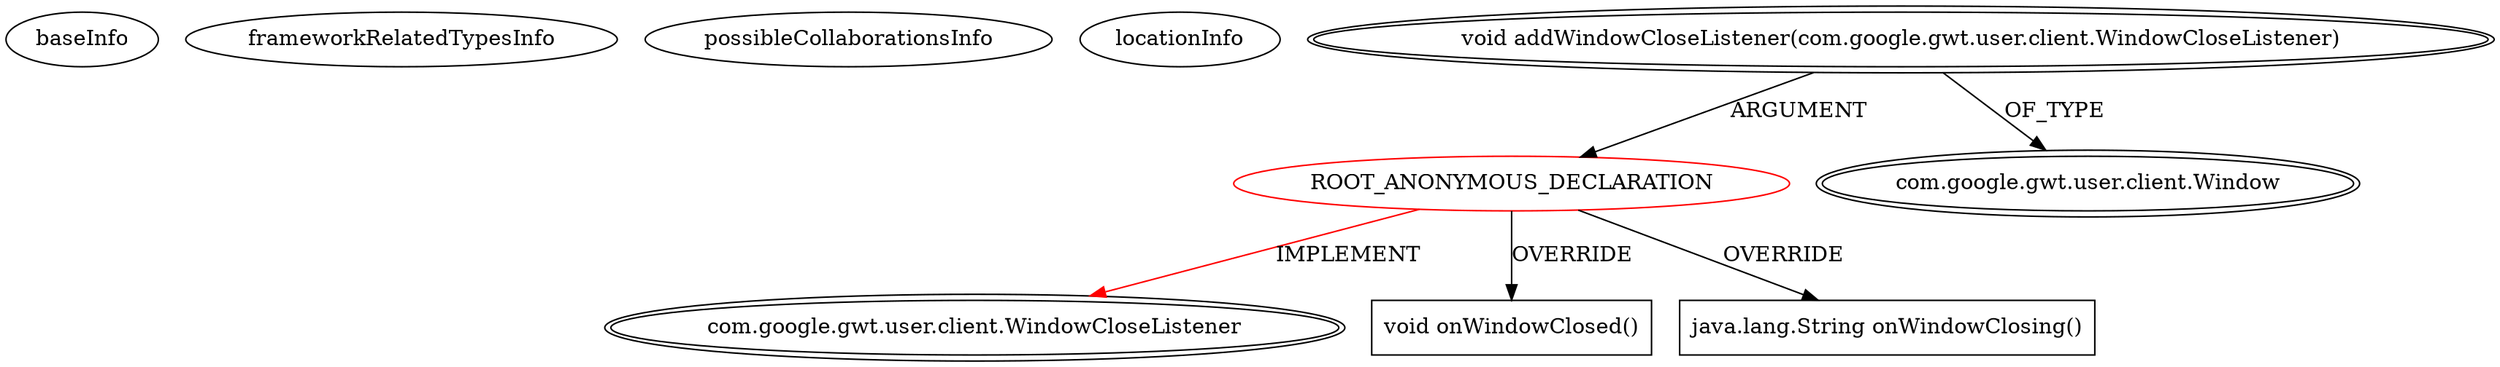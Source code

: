 digraph {
baseInfo[graphId=3045,category="extension_graph",isAnonymous=true,possibleRelation=false]
frameworkRelatedTypesInfo[0="com.google.gwt.user.client.WindowCloseListener"]
possibleCollaborationsInfo[]
locationInfo[projectName="hmiguellima-ugat",filePath="/hmiguellima-ugat/ugat-master/src/org/ucp/ugat/client/common/AppModule.java",contextSignature="void addTopPanel()",graphId="3045"]
0[label="ROOT_ANONYMOUS_DECLARATION",vertexType="ROOT_ANONYMOUS_DECLARATION",isFrameworkType=false,color=red]
1[label="com.google.gwt.user.client.WindowCloseListener",vertexType="FRAMEWORK_INTERFACE_TYPE",isFrameworkType=true,peripheries=2]
2[label="void addWindowCloseListener(com.google.gwt.user.client.WindowCloseListener)",vertexType="OUTSIDE_CALL",isFrameworkType=true,peripheries=2]
3[label="com.google.gwt.user.client.Window",vertexType="FRAMEWORK_CLASS_TYPE",isFrameworkType=true,peripheries=2]
4[label="void onWindowClosed()",vertexType="OVERRIDING_METHOD_DECLARATION",isFrameworkType=false,shape=box]
5[label="java.lang.String onWindowClosing()",vertexType="OVERRIDING_METHOD_DECLARATION",isFrameworkType=false,shape=box]
0->1[label="IMPLEMENT",color=red]
2->0[label="ARGUMENT"]
2->3[label="OF_TYPE"]
0->4[label="OVERRIDE"]
0->5[label="OVERRIDE"]
}
